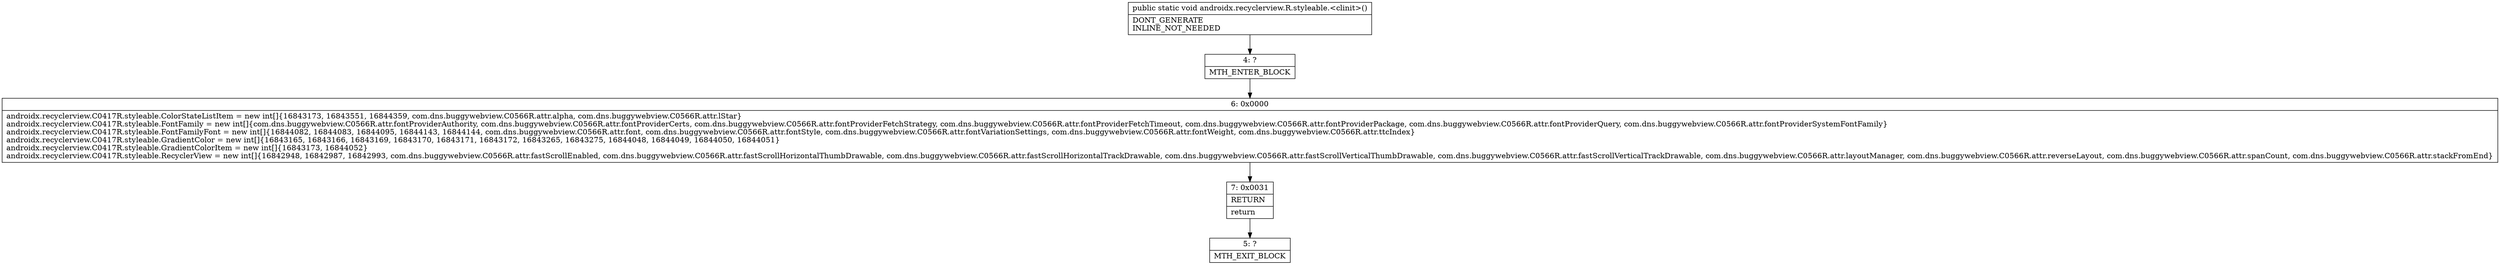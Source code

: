 digraph "CFG forandroidx.recyclerview.R.styleable.\<clinit\>()V" {
Node_4 [shape=record,label="{4\:\ ?|MTH_ENTER_BLOCK\l}"];
Node_6 [shape=record,label="{6\:\ 0x0000|androidx.recyclerview.C0417R.styleable.ColorStateListItem = new int[]\{16843173, 16843551, 16844359, com.dns.buggywebview.C0566R.attr.alpha, com.dns.buggywebview.C0566R.attr.lStar\}\landroidx.recyclerview.C0417R.styleable.FontFamily = new int[]\{com.dns.buggywebview.C0566R.attr.fontProviderAuthority, com.dns.buggywebview.C0566R.attr.fontProviderCerts, com.dns.buggywebview.C0566R.attr.fontProviderFetchStrategy, com.dns.buggywebview.C0566R.attr.fontProviderFetchTimeout, com.dns.buggywebview.C0566R.attr.fontProviderPackage, com.dns.buggywebview.C0566R.attr.fontProviderQuery, com.dns.buggywebview.C0566R.attr.fontProviderSystemFontFamily\}\landroidx.recyclerview.C0417R.styleable.FontFamilyFont = new int[]\{16844082, 16844083, 16844095, 16844143, 16844144, com.dns.buggywebview.C0566R.attr.font, com.dns.buggywebview.C0566R.attr.fontStyle, com.dns.buggywebview.C0566R.attr.fontVariationSettings, com.dns.buggywebview.C0566R.attr.fontWeight, com.dns.buggywebview.C0566R.attr.ttcIndex\}\landroidx.recyclerview.C0417R.styleable.GradientColor = new int[]\{16843165, 16843166, 16843169, 16843170, 16843171, 16843172, 16843265, 16843275, 16844048, 16844049, 16844050, 16844051\}\landroidx.recyclerview.C0417R.styleable.GradientColorItem = new int[]\{16843173, 16844052\}\landroidx.recyclerview.C0417R.styleable.RecyclerView = new int[]\{16842948, 16842987, 16842993, com.dns.buggywebview.C0566R.attr.fastScrollEnabled, com.dns.buggywebview.C0566R.attr.fastScrollHorizontalThumbDrawable, com.dns.buggywebview.C0566R.attr.fastScrollHorizontalTrackDrawable, com.dns.buggywebview.C0566R.attr.fastScrollVerticalThumbDrawable, com.dns.buggywebview.C0566R.attr.fastScrollVerticalTrackDrawable, com.dns.buggywebview.C0566R.attr.layoutManager, com.dns.buggywebview.C0566R.attr.reverseLayout, com.dns.buggywebview.C0566R.attr.spanCount, com.dns.buggywebview.C0566R.attr.stackFromEnd\}\l}"];
Node_7 [shape=record,label="{7\:\ 0x0031|RETURN\l|return\l}"];
Node_5 [shape=record,label="{5\:\ ?|MTH_EXIT_BLOCK\l}"];
MethodNode[shape=record,label="{public static void androidx.recyclerview.R.styleable.\<clinit\>()  | DONT_GENERATE\lINLINE_NOT_NEEDED\l}"];
MethodNode -> Node_4;Node_4 -> Node_6;
Node_6 -> Node_7;
Node_7 -> Node_5;
}


